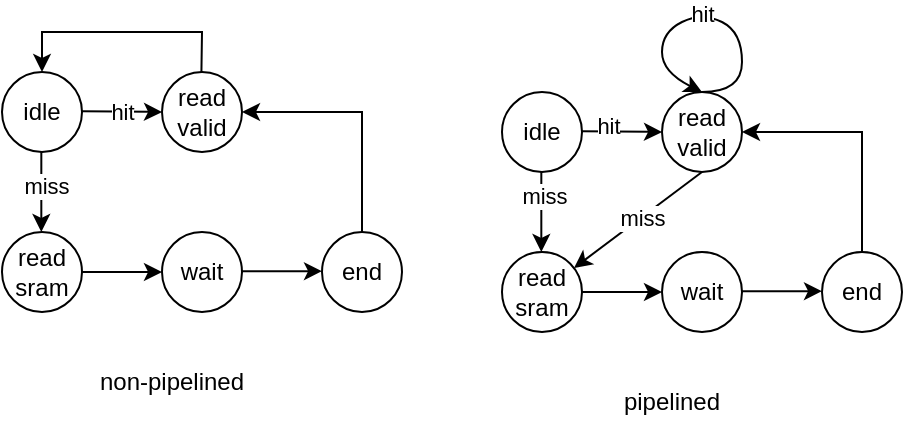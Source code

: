 <mxfile version="22.1.0" type="github">
  <diagram name="Page-1" id="6IvI2dqGOkwv_t9zODMt">
    <mxGraphModel dx="623" dy="313" grid="1" gridSize="10" guides="1" tooltips="0" connect="1" arrows="1" fold="1" page="1" pageScale="1" pageWidth="827" pageHeight="1169" math="0" shadow="0">
      <root>
        <mxCell id="0" />
        <mxCell id="1" parent="0" />
        <mxCell id="MyRoPme_2_f_XvVONNtD-1" value="idle" style="ellipse;whiteSpace=wrap;html=1;aspect=fixed;" vertex="1" parent="1">
          <mxGeometry x="120" y="160" width="40" height="40" as="geometry" />
        </mxCell>
        <mxCell id="MyRoPme_2_f_XvVONNtD-4" value="read valid" style="ellipse;whiteSpace=wrap;html=1;aspect=fixed;" vertex="1" parent="1">
          <mxGeometry x="200" y="160" width="40" height="40" as="geometry" />
        </mxCell>
        <mxCell id="MyRoPme_2_f_XvVONNtD-5" value="read sram" style="ellipse;whiteSpace=wrap;html=1;aspect=fixed;" vertex="1" parent="1">
          <mxGeometry x="120" y="240" width="40" height="40" as="geometry" />
        </mxCell>
        <mxCell id="MyRoPme_2_f_XvVONNtD-6" value="wait" style="ellipse;whiteSpace=wrap;html=1;aspect=fixed;" vertex="1" parent="1">
          <mxGeometry x="200" y="240" width="40" height="40" as="geometry" />
        </mxCell>
        <mxCell id="MyRoPme_2_f_XvVONNtD-7" value="end" style="ellipse;whiteSpace=wrap;html=1;aspect=fixed;" vertex="1" parent="1">
          <mxGeometry x="280" y="240" width="40" height="40" as="geometry" />
        </mxCell>
        <mxCell id="MyRoPme_2_f_XvVONNtD-8" value="" style="edgeStyle=none;orthogonalLoop=1;jettySize=auto;html=1;rounded=0;entryX=0;entryY=0.5;entryDx=0;entryDy=0;" edge="1" parent="1" target="MyRoPme_2_f_XvVONNtD-4">
          <mxGeometry width="80" relative="1" as="geometry">
            <mxPoint x="160" y="179.58" as="sourcePoint" />
            <mxPoint x="180" y="180" as="targetPoint" />
            <Array as="points" />
          </mxGeometry>
        </mxCell>
        <mxCell id="MyRoPme_2_f_XvVONNtD-33" value="hit" style="edgeLabel;html=1;align=center;verticalAlign=middle;resizable=0;points=[];" vertex="1" connectable="0" parent="MyRoPme_2_f_XvVONNtD-8">
          <mxGeometry x="0.228" relative="1" as="geometry">
            <mxPoint x="-5" as="offset" />
          </mxGeometry>
        </mxCell>
        <mxCell id="MyRoPme_2_f_XvVONNtD-15" value="" style="edgeStyle=none;orthogonalLoop=1;jettySize=auto;html=1;rounded=0;entryX=0.5;entryY=0;entryDx=0;entryDy=0;" edge="1" parent="1" target="MyRoPme_2_f_XvVONNtD-1">
          <mxGeometry width="80" relative="1" as="geometry">
            <mxPoint x="219.71" y="160" as="sourcePoint" />
            <mxPoint x="110" y="140" as="targetPoint" />
            <Array as="points">
              <mxPoint x="220" y="140" />
              <mxPoint x="140" y="140" />
            </Array>
          </mxGeometry>
        </mxCell>
        <mxCell id="MyRoPme_2_f_XvVONNtD-16" value="" style="endArrow=classic;html=1;rounded=0;" edge="1" parent="1">
          <mxGeometry width="50" height="50" relative="1" as="geometry">
            <mxPoint x="139.66" y="200" as="sourcePoint" />
            <mxPoint x="139.66" y="240" as="targetPoint" />
          </mxGeometry>
        </mxCell>
        <mxCell id="MyRoPme_2_f_XvVONNtD-34" value="miss" style="edgeLabel;html=1;align=center;verticalAlign=middle;resizable=0;points=[];" vertex="1" connectable="0" parent="MyRoPme_2_f_XvVONNtD-16">
          <mxGeometry x="-0.15" y="2" relative="1" as="geometry">
            <mxPoint as="offset" />
          </mxGeometry>
        </mxCell>
        <mxCell id="MyRoPme_2_f_XvVONNtD-17" value="" style="endArrow=classic;html=1;rounded=0;entryX=0;entryY=0.5;entryDx=0;entryDy=0;" edge="1" parent="1" target="MyRoPme_2_f_XvVONNtD-6">
          <mxGeometry width="50" height="50" relative="1" as="geometry">
            <mxPoint x="160" y="260" as="sourcePoint" />
            <mxPoint x="210.34" y="270" as="targetPoint" />
          </mxGeometry>
        </mxCell>
        <mxCell id="MyRoPme_2_f_XvVONNtD-18" value="" style="endArrow=classic;html=1;rounded=0;entryX=0;entryY=0.5;entryDx=0;entryDy=0;" edge="1" parent="1">
          <mxGeometry width="50" height="50" relative="1" as="geometry">
            <mxPoint x="240" y="259.58" as="sourcePoint" />
            <mxPoint x="280" y="259.58" as="targetPoint" />
          </mxGeometry>
        </mxCell>
        <mxCell id="MyRoPme_2_f_XvVONNtD-19" value="" style="endArrow=classic;html=1;rounded=0;exitX=0.5;exitY=0;exitDx=0;exitDy=0;entryX=1;entryY=0.5;entryDx=0;entryDy=0;" edge="1" parent="1" source="MyRoPme_2_f_XvVONNtD-7" target="MyRoPme_2_f_XvVONNtD-4">
          <mxGeometry width="50" height="50" relative="1" as="geometry">
            <mxPoint x="290" y="210" as="sourcePoint" />
            <mxPoint x="340" y="160" as="targetPoint" />
            <Array as="points">
              <mxPoint x="300" y="180" />
            </Array>
          </mxGeometry>
        </mxCell>
        <mxCell id="MyRoPme_2_f_XvVONNtD-20" value="non-pipelined" style="text;strokeColor=none;align=center;fillColor=none;html=1;verticalAlign=middle;whiteSpace=wrap;rounded=0;" vertex="1" parent="1">
          <mxGeometry x="150" y="300" width="110" height="30" as="geometry" />
        </mxCell>
        <mxCell id="MyRoPme_2_f_XvVONNtD-21" value="idle" style="ellipse;whiteSpace=wrap;html=1;aspect=fixed;" vertex="1" parent="1">
          <mxGeometry x="370" y="170" width="40" height="40" as="geometry" />
        </mxCell>
        <mxCell id="MyRoPme_2_f_XvVONNtD-22" value="read valid" style="ellipse;whiteSpace=wrap;html=1;aspect=fixed;" vertex="1" parent="1">
          <mxGeometry x="450" y="170" width="40" height="40" as="geometry" />
        </mxCell>
        <mxCell id="MyRoPme_2_f_XvVONNtD-23" value="read sram" style="ellipse;whiteSpace=wrap;html=1;aspect=fixed;" vertex="1" parent="1">
          <mxGeometry x="370" y="250" width="40" height="40" as="geometry" />
        </mxCell>
        <mxCell id="MyRoPme_2_f_XvVONNtD-24" value="wait" style="ellipse;whiteSpace=wrap;html=1;aspect=fixed;" vertex="1" parent="1">
          <mxGeometry x="450" y="250" width="40" height="40" as="geometry" />
        </mxCell>
        <mxCell id="MyRoPme_2_f_XvVONNtD-25" value="end" style="ellipse;whiteSpace=wrap;html=1;aspect=fixed;" vertex="1" parent="1">
          <mxGeometry x="530" y="250" width="40" height="40" as="geometry" />
        </mxCell>
        <mxCell id="MyRoPme_2_f_XvVONNtD-26" value="" style="edgeStyle=none;orthogonalLoop=1;jettySize=auto;html=1;rounded=0;entryX=0;entryY=0.5;entryDx=0;entryDy=0;" edge="1" parent="1" target="MyRoPme_2_f_XvVONNtD-22">
          <mxGeometry width="80" relative="1" as="geometry">
            <mxPoint x="410" y="189.58" as="sourcePoint" />
            <mxPoint x="430" y="190" as="targetPoint" />
            <Array as="points" />
          </mxGeometry>
        </mxCell>
        <mxCell id="MyRoPme_2_f_XvVONNtD-37" value="hit" style="edgeLabel;html=1;align=center;verticalAlign=middle;resizable=0;points=[];" vertex="1" connectable="0" parent="MyRoPme_2_f_XvVONNtD-26">
          <mxGeometry x="-0.35" y="3" relative="1" as="geometry">
            <mxPoint as="offset" />
          </mxGeometry>
        </mxCell>
        <mxCell id="MyRoPme_2_f_XvVONNtD-28" value="" style="endArrow=classic;html=1;rounded=0;" edge="1" parent="1">
          <mxGeometry width="50" height="50" relative="1" as="geometry">
            <mxPoint x="389.66" y="210" as="sourcePoint" />
            <mxPoint x="389.66" y="250" as="targetPoint" />
          </mxGeometry>
        </mxCell>
        <mxCell id="MyRoPme_2_f_XvVONNtD-38" value="miss" style="edgeLabel;html=1;align=center;verticalAlign=middle;resizable=0;points=[];" vertex="1" connectable="0" parent="MyRoPme_2_f_XvVONNtD-28">
          <mxGeometry x="-0.395" y="1" relative="1" as="geometry">
            <mxPoint as="offset" />
          </mxGeometry>
        </mxCell>
        <mxCell id="MyRoPme_2_f_XvVONNtD-29" value="" style="endArrow=classic;html=1;rounded=0;entryX=0;entryY=0.5;entryDx=0;entryDy=0;" edge="1" parent="1" target="MyRoPme_2_f_XvVONNtD-24">
          <mxGeometry width="50" height="50" relative="1" as="geometry">
            <mxPoint x="410" y="270" as="sourcePoint" />
            <mxPoint x="460.34" y="280" as="targetPoint" />
          </mxGeometry>
        </mxCell>
        <mxCell id="MyRoPme_2_f_XvVONNtD-30" value="" style="endArrow=classic;html=1;rounded=0;entryX=0;entryY=0.5;entryDx=0;entryDy=0;" edge="1" parent="1">
          <mxGeometry width="50" height="50" relative="1" as="geometry">
            <mxPoint x="490" y="269.58" as="sourcePoint" />
            <mxPoint x="530" y="269.58" as="targetPoint" />
          </mxGeometry>
        </mxCell>
        <mxCell id="MyRoPme_2_f_XvVONNtD-31" value="" style="endArrow=classic;html=1;rounded=0;exitX=0.5;exitY=0;exitDx=0;exitDy=0;entryX=1;entryY=0.5;entryDx=0;entryDy=0;" edge="1" parent="1" source="MyRoPme_2_f_XvVONNtD-25" target="MyRoPme_2_f_XvVONNtD-22">
          <mxGeometry width="50" height="50" relative="1" as="geometry">
            <mxPoint x="540" y="220" as="sourcePoint" />
            <mxPoint x="590" y="170" as="targetPoint" />
            <Array as="points">
              <mxPoint x="550" y="190" />
            </Array>
          </mxGeometry>
        </mxCell>
        <mxCell id="MyRoPme_2_f_XvVONNtD-32" value="pipelined" style="text;strokeColor=none;align=center;fillColor=none;html=1;verticalAlign=middle;whiteSpace=wrap;rounded=0;" vertex="1" parent="1">
          <mxGeometry x="400" y="310" width="110" height="30" as="geometry" />
        </mxCell>
        <mxCell id="MyRoPme_2_f_XvVONNtD-40" value="" style="endArrow=classic;html=1;rounded=0;exitX=0.5;exitY=1;exitDx=0;exitDy=0;" edge="1" parent="1" source="MyRoPme_2_f_XvVONNtD-22" target="MyRoPme_2_f_XvVONNtD-23">
          <mxGeometry width="50" height="50" relative="1" as="geometry">
            <mxPoint x="490" y="250" as="sourcePoint" />
            <mxPoint x="540" y="200" as="targetPoint" />
          </mxGeometry>
        </mxCell>
        <mxCell id="MyRoPme_2_f_XvVONNtD-41" value="miss" style="edgeLabel;html=1;align=center;verticalAlign=middle;resizable=0;points=[];" vertex="1" connectable="0" parent="MyRoPme_2_f_XvVONNtD-40">
          <mxGeometry x="-0.059" relative="1" as="geometry">
            <mxPoint as="offset" />
          </mxGeometry>
        </mxCell>
        <mxCell id="MyRoPme_2_f_XvVONNtD-44" value="" style="curved=1;endArrow=classic;html=1;rounded=0;exitX=0.5;exitY=0;exitDx=0;exitDy=0;" edge="1" parent="1" source="MyRoPme_2_f_XvVONNtD-22">
          <mxGeometry width="50" height="50" relative="1" as="geometry">
            <mxPoint x="490" y="150" as="sourcePoint" />
            <mxPoint x="470" y="170" as="targetPoint" />
            <Array as="points">
              <mxPoint x="490" y="170" />
              <mxPoint x="490" y="140" />
              <mxPoint x="470" y="130" />
              <mxPoint x="450" y="140" />
              <mxPoint x="450" y="160" />
            </Array>
          </mxGeometry>
        </mxCell>
        <mxCell id="MyRoPme_2_f_XvVONNtD-45" value="hit" style="edgeLabel;html=1;align=center;verticalAlign=middle;resizable=0;points=[];" vertex="1" connectable="0" parent="MyRoPme_2_f_XvVONNtD-44">
          <mxGeometry x="-0.025" y="-2" relative="1" as="geometry">
            <mxPoint x="-6" as="offset" />
          </mxGeometry>
        </mxCell>
      </root>
    </mxGraphModel>
  </diagram>
</mxfile>
